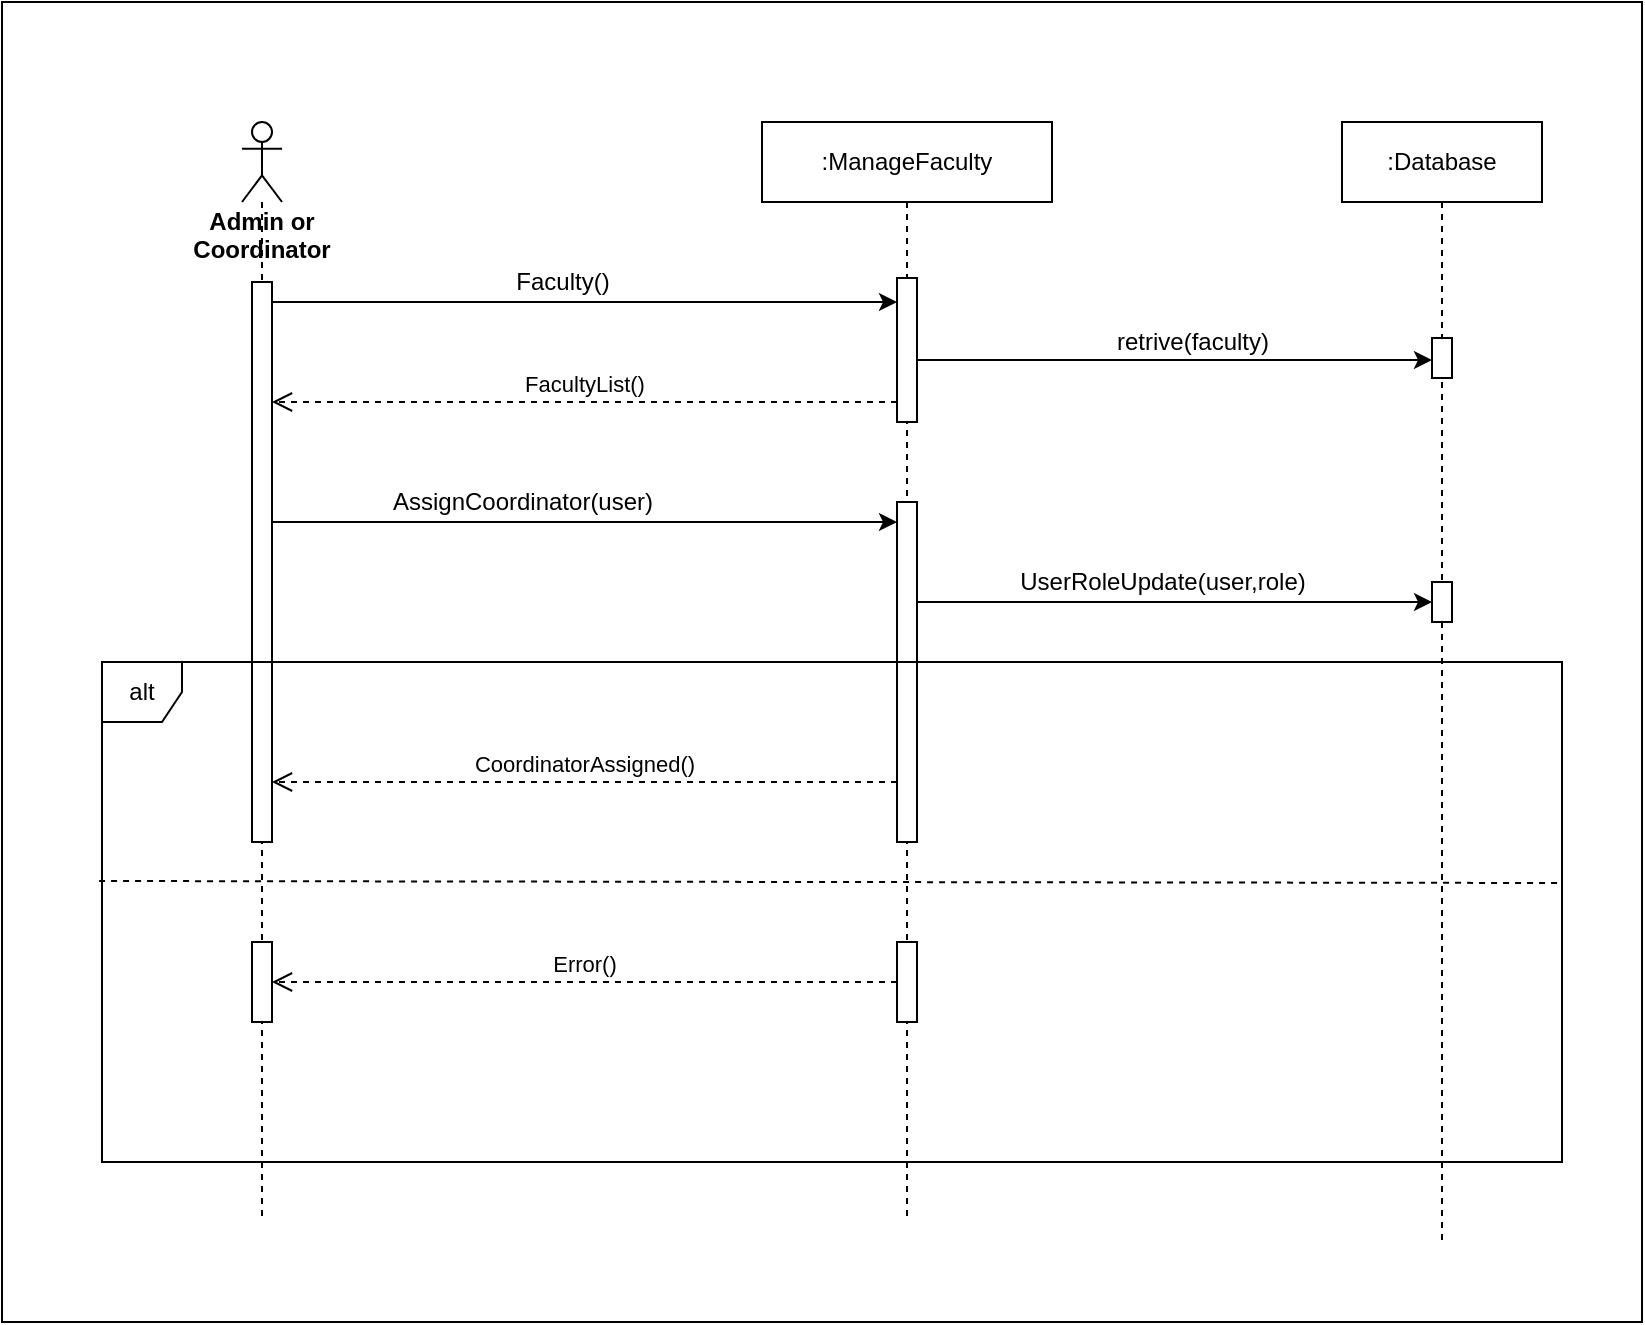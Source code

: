 <mxfile version="13.8.2" type="device"><diagram id="jdpXuyRTfHYNDkoPZjPF" name="Page-1"><mxGraphModel dx="981" dy="512" grid="1" gridSize="10" guides="1" tooltips="1" connect="1" arrows="1" fold="1" page="1" pageScale="1" pageWidth="850" pageHeight="1100" math="0" shadow="0"><root><mxCell id="0"/><mxCell id="1" parent="0"/><mxCell id="_DE1jyNu6Pq8cU6uV5pR-82" value="" style="rounded=0;whiteSpace=wrap;html=1;" vertex="1" parent="1"><mxGeometry x="10" y="40" width="820" height="660" as="geometry"/></mxCell><mxCell id="_DE1jyNu6Pq8cU6uV5pR-1" value="&lt;b&gt;Admin or Coordinator&lt;/b&gt;" style="shape=umlLifeline;participant=umlActor;perimeter=lifelinePerimeter;whiteSpace=wrap;html=1;container=1;collapsible=0;recursiveResize=0;verticalAlign=top;spacingTop=36;outlineConnect=0;" vertex="1" parent="1"><mxGeometry x="130" y="100" width="20" height="550" as="geometry"/></mxCell><mxCell id="_DE1jyNu6Pq8cU6uV5pR-62" value="" style="html=1;points=[];perimeter=orthogonalPerimeter;" vertex="1" parent="_DE1jyNu6Pq8cU6uV5pR-1"><mxGeometry x="5" y="80" width="10" height="280" as="geometry"/></mxCell><mxCell id="_DE1jyNu6Pq8cU6uV5pR-80" value="" style="html=1;points=[];perimeter=orthogonalPerimeter;" vertex="1" parent="_DE1jyNu6Pq8cU6uV5pR-1"><mxGeometry x="5" y="410" width="10" height="40" as="geometry"/></mxCell><mxCell id="_DE1jyNu6Pq8cU6uV5pR-2" value=":ManageFaculty" style="shape=umlLifeline;perimeter=lifelinePerimeter;whiteSpace=wrap;html=1;container=1;collapsible=0;recursiveResize=0;outlineConnect=0;" vertex="1" parent="1"><mxGeometry x="390" y="100" width="145" height="550" as="geometry"/></mxCell><mxCell id="_DE1jyNu6Pq8cU6uV5pR-61" value="" style="html=1;points=[];perimeter=orthogonalPerimeter;" vertex="1" parent="_DE1jyNu6Pq8cU6uV5pR-2"><mxGeometry x="67.5" y="78" width="10" height="72" as="geometry"/></mxCell><mxCell id="_DE1jyNu6Pq8cU6uV5pR-63" value="" style="html=1;points=[];perimeter=orthogonalPerimeter;" vertex="1" parent="_DE1jyNu6Pq8cU6uV5pR-2"><mxGeometry x="67.5" y="190" width="10" height="170" as="geometry"/></mxCell><mxCell id="_DE1jyNu6Pq8cU6uV5pR-81" value="" style="html=1;points=[];perimeter=orthogonalPerimeter;" vertex="1" parent="_DE1jyNu6Pq8cU6uV5pR-2"><mxGeometry x="67.5" y="410" width="10" height="40" as="geometry"/></mxCell><mxCell id="_DE1jyNu6Pq8cU6uV5pR-3" value=":Database" style="shape=umlLifeline;perimeter=lifelinePerimeter;whiteSpace=wrap;html=1;container=1;collapsible=0;recursiveResize=0;outlineConnect=0;" vertex="1" parent="1"><mxGeometry x="680" y="100" width="100" height="560" as="geometry"/></mxCell><mxCell id="_DE1jyNu6Pq8cU6uV5pR-71" value="" style="html=1;points=[];perimeter=orthogonalPerimeter;" vertex="1" parent="_DE1jyNu6Pq8cU6uV5pR-3"><mxGeometry x="45" y="108" width="10" height="20" as="geometry"/></mxCell><mxCell id="_DE1jyNu6Pq8cU6uV5pR-20" value="" style="endArrow=classic;html=1;" edge="1" parent="1" source="_DE1jyNu6Pq8cU6uV5pR-62" target="_DE1jyNu6Pq8cU6uV5pR-61"><mxGeometry width="50" height="50" relative="1" as="geometry"><mxPoint x="160" y="190" as="sourcePoint"/><mxPoint x="360" y="190" as="targetPoint"/><Array as="points"><mxPoint x="310" y="190"/></Array></mxGeometry></mxCell><mxCell id="_DE1jyNu6Pq8cU6uV5pR-21" value="" style="endArrow=classic;html=1;" edge="1" parent="1" source="_DE1jyNu6Pq8cU6uV5pR-61" target="_DE1jyNu6Pq8cU6uV5pR-71"><mxGeometry width="50" height="50" relative="1" as="geometry"><mxPoint x="480" y="219" as="sourcePoint"/><mxPoint x="670" y="219" as="targetPoint"/><Array as="points"><mxPoint x="620" y="219"/></Array></mxGeometry></mxCell><mxCell id="_DE1jyNu6Pq8cU6uV5pR-22" value="" style="endArrow=classic;html=1;" edge="1" parent="1" source="_DE1jyNu6Pq8cU6uV5pR-62" target="_DE1jyNu6Pq8cU6uV5pR-63"><mxGeometry width="50" height="50" relative="1" as="geometry"><mxPoint x="190" y="300" as="sourcePoint"/><mxPoint x="400" y="300" as="targetPoint"/><Array as="points"><mxPoint x="240" y="300"/></Array></mxGeometry></mxCell><mxCell id="_DE1jyNu6Pq8cU6uV5pR-23" value="" style="endArrow=classic;html=1;" edge="1" parent="1" source="_DE1jyNu6Pq8cU6uV5pR-63" target="_DE1jyNu6Pq8cU6uV5pR-60"><mxGeometry width="50" height="50" relative="1" as="geometry"><mxPoint x="510" y="340" as="sourcePoint"/><mxPoint x="610" y="340" as="targetPoint"/><Array as="points"><mxPoint x="560" y="340"/></Array></mxGeometry></mxCell><mxCell id="_DE1jyNu6Pq8cU6uV5pR-60" value="" style="html=1;points=[];perimeter=orthogonalPerimeter;" vertex="1" parent="1"><mxGeometry x="725" y="330" width="10" height="20" as="geometry"/></mxCell><mxCell id="_DE1jyNu6Pq8cU6uV5pR-67" value="Error()" style="html=1;verticalAlign=bottom;endArrow=open;dashed=1;endSize=8;" edge="1" parent="1" source="_DE1jyNu6Pq8cU6uV5pR-81" target="_DE1jyNu6Pq8cU6uV5pR-80"><mxGeometry relative="1" as="geometry"><mxPoint x="410" y="520" as="sourcePoint"/><mxPoint x="170" y="520" as="targetPoint"/><Array as="points"><mxPoint x="300" y="530"/></Array></mxGeometry></mxCell><mxCell id="_DE1jyNu6Pq8cU6uV5pR-68" value="CoordinatorAssigned()" style="html=1;verticalAlign=bottom;endArrow=open;dashed=1;endSize=8;" edge="1" parent="1" source="_DE1jyNu6Pq8cU6uV5pR-63" target="_DE1jyNu6Pq8cU6uV5pR-62"><mxGeometry relative="1" as="geometry"><mxPoint x="450" y="430" as="sourcePoint"/><mxPoint x="150" y="430" as="targetPoint"/><Array as="points"><mxPoint x="290" y="430"/></Array></mxGeometry></mxCell><mxCell id="_DE1jyNu6Pq8cU6uV5pR-69" value="FacultyList()" style="html=1;verticalAlign=bottom;endArrow=open;dashed=1;endSize=8;" edge="1" parent="1" source="_DE1jyNu6Pq8cU6uV5pR-61" target="_DE1jyNu6Pq8cU6uV5pR-62"><mxGeometry relative="1" as="geometry"><mxPoint x="370" y="280" as="sourcePoint"/><mxPoint x="290" y="280" as="targetPoint"/><Array as="points"><mxPoint x="300" y="240"/></Array></mxGeometry></mxCell><mxCell id="_DE1jyNu6Pq8cU6uV5pR-70" value="Faculty()" style="text;html=1;align=center;verticalAlign=middle;resizable=0;points=[];autosize=1;" vertex="1" parent="1"><mxGeometry x="260" y="170" width="60" height="20" as="geometry"/></mxCell><mxCell id="_DE1jyNu6Pq8cU6uV5pR-72" value="retrive(faculty)" style="text;html=1;align=center;verticalAlign=middle;resizable=0;points=[];autosize=1;" vertex="1" parent="1"><mxGeometry x="560" y="200" width="90" height="20" as="geometry"/></mxCell><mxCell id="_DE1jyNu6Pq8cU6uV5pR-75" value="AssignCoordinator(user)" style="text;html=1;align=center;verticalAlign=middle;resizable=0;points=[];autosize=1;" vertex="1" parent="1"><mxGeometry x="195" y="280" width="150" height="20" as="geometry"/></mxCell><mxCell id="_DE1jyNu6Pq8cU6uV5pR-77" value="alt" style="shape=umlFrame;whiteSpace=wrap;html=1;width=40;height=30;" vertex="1" parent="1"><mxGeometry x="60" y="370" width="730" height="250" as="geometry"/></mxCell><mxCell id="_DE1jyNu6Pq8cU6uV5pR-78" value="UserRoleUpdate(user,role)" style="text;html=1;align=center;verticalAlign=middle;resizable=0;points=[];autosize=1;" vertex="1" parent="1"><mxGeometry x="510" y="320" width="160" height="20" as="geometry"/></mxCell><mxCell id="_DE1jyNu6Pq8cU6uV5pR-79" value="" style="endArrow=none;dashed=1;html=1;exitX=-0.002;exitY=0.438;exitDx=0;exitDy=0;exitPerimeter=0;entryX=1;entryY=0.442;entryDx=0;entryDy=0;entryPerimeter=0;" edge="1" parent="1" source="_DE1jyNu6Pq8cU6uV5pR-77" target="_DE1jyNu6Pq8cU6uV5pR-77"><mxGeometry width="50" height="50" relative="1" as="geometry"><mxPoint x="120" y="720" as="sourcePoint"/><mxPoint x="780" y="479" as="targetPoint"/></mxGeometry></mxCell></root></mxGraphModel></diagram></mxfile>